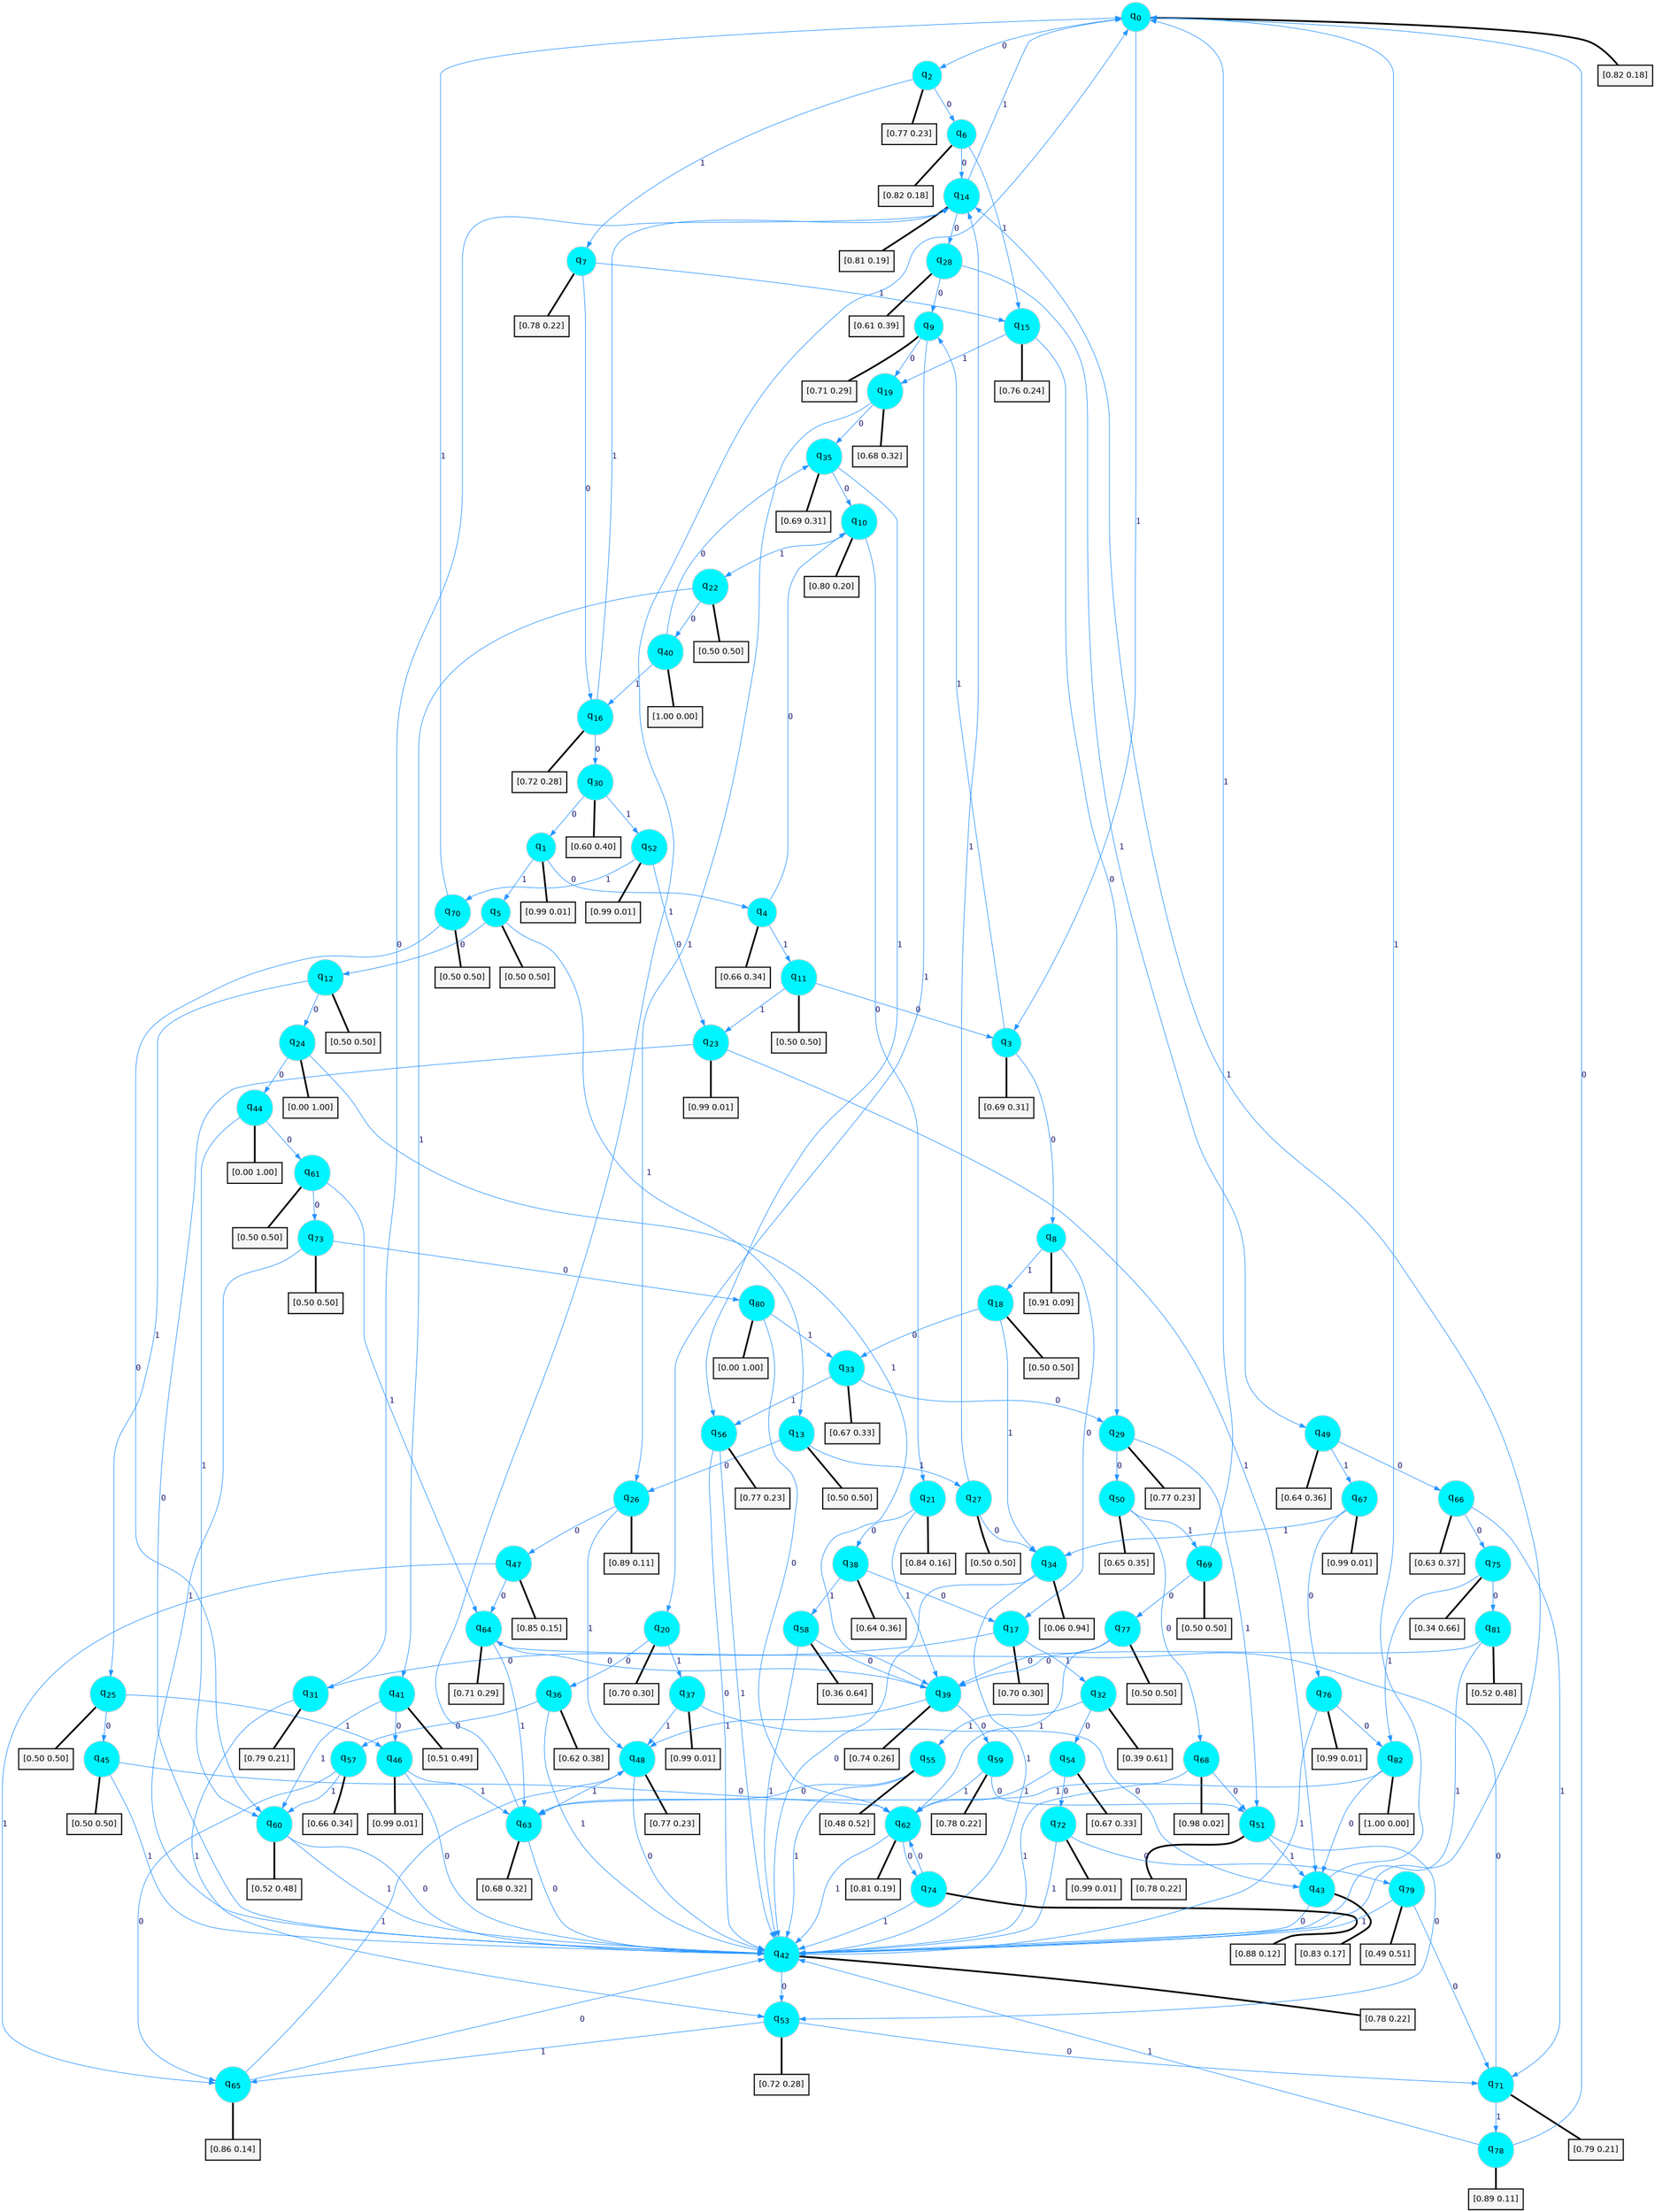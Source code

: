 digraph G {
graph [
bgcolor=transparent, dpi=300, rankdir=TD, size="40,25"];
node [
color=gray, fillcolor=turquoise1, fontcolor=black, fontname=Helvetica, fontsize=16, fontweight=bold, shape=circle, style=filled];
edge [
arrowsize=1, color=dodgerblue1, fontcolor=midnightblue, fontname=courier, fontweight=bold, penwidth=1, style=solid, weight=20];
0[label=<q<SUB>0</SUB>>];
1[label=<q<SUB>1</SUB>>];
2[label=<q<SUB>2</SUB>>];
3[label=<q<SUB>3</SUB>>];
4[label=<q<SUB>4</SUB>>];
5[label=<q<SUB>5</SUB>>];
6[label=<q<SUB>6</SUB>>];
7[label=<q<SUB>7</SUB>>];
8[label=<q<SUB>8</SUB>>];
9[label=<q<SUB>9</SUB>>];
10[label=<q<SUB>10</SUB>>];
11[label=<q<SUB>11</SUB>>];
12[label=<q<SUB>12</SUB>>];
13[label=<q<SUB>13</SUB>>];
14[label=<q<SUB>14</SUB>>];
15[label=<q<SUB>15</SUB>>];
16[label=<q<SUB>16</SUB>>];
17[label=<q<SUB>17</SUB>>];
18[label=<q<SUB>18</SUB>>];
19[label=<q<SUB>19</SUB>>];
20[label=<q<SUB>20</SUB>>];
21[label=<q<SUB>21</SUB>>];
22[label=<q<SUB>22</SUB>>];
23[label=<q<SUB>23</SUB>>];
24[label=<q<SUB>24</SUB>>];
25[label=<q<SUB>25</SUB>>];
26[label=<q<SUB>26</SUB>>];
27[label=<q<SUB>27</SUB>>];
28[label=<q<SUB>28</SUB>>];
29[label=<q<SUB>29</SUB>>];
30[label=<q<SUB>30</SUB>>];
31[label=<q<SUB>31</SUB>>];
32[label=<q<SUB>32</SUB>>];
33[label=<q<SUB>33</SUB>>];
34[label=<q<SUB>34</SUB>>];
35[label=<q<SUB>35</SUB>>];
36[label=<q<SUB>36</SUB>>];
37[label=<q<SUB>37</SUB>>];
38[label=<q<SUB>38</SUB>>];
39[label=<q<SUB>39</SUB>>];
40[label=<q<SUB>40</SUB>>];
41[label=<q<SUB>41</SUB>>];
42[label=<q<SUB>42</SUB>>];
43[label=<q<SUB>43</SUB>>];
44[label=<q<SUB>44</SUB>>];
45[label=<q<SUB>45</SUB>>];
46[label=<q<SUB>46</SUB>>];
47[label=<q<SUB>47</SUB>>];
48[label=<q<SUB>48</SUB>>];
49[label=<q<SUB>49</SUB>>];
50[label=<q<SUB>50</SUB>>];
51[label=<q<SUB>51</SUB>>];
52[label=<q<SUB>52</SUB>>];
53[label=<q<SUB>53</SUB>>];
54[label=<q<SUB>54</SUB>>];
55[label=<q<SUB>55</SUB>>];
56[label=<q<SUB>56</SUB>>];
57[label=<q<SUB>57</SUB>>];
58[label=<q<SUB>58</SUB>>];
59[label=<q<SUB>59</SUB>>];
60[label=<q<SUB>60</SUB>>];
61[label=<q<SUB>61</SUB>>];
62[label=<q<SUB>62</SUB>>];
63[label=<q<SUB>63</SUB>>];
64[label=<q<SUB>64</SUB>>];
65[label=<q<SUB>65</SUB>>];
66[label=<q<SUB>66</SUB>>];
67[label=<q<SUB>67</SUB>>];
68[label=<q<SUB>68</SUB>>];
69[label=<q<SUB>69</SUB>>];
70[label=<q<SUB>70</SUB>>];
71[label=<q<SUB>71</SUB>>];
72[label=<q<SUB>72</SUB>>];
73[label=<q<SUB>73</SUB>>];
74[label=<q<SUB>74</SUB>>];
75[label=<q<SUB>75</SUB>>];
76[label=<q<SUB>76</SUB>>];
77[label=<q<SUB>77</SUB>>];
78[label=<q<SUB>78</SUB>>];
79[label=<q<SUB>79</SUB>>];
80[label=<q<SUB>80</SUB>>];
81[label=<q<SUB>81</SUB>>];
82[label=<q<SUB>82</SUB>>];
83[label="[0.82 0.18]", shape=box,fontcolor=black, fontname=Helvetica, fontsize=14, penwidth=2, fillcolor=whitesmoke,color=black];
84[label="[0.99 0.01]", shape=box,fontcolor=black, fontname=Helvetica, fontsize=14, penwidth=2, fillcolor=whitesmoke,color=black];
85[label="[0.77 0.23]", shape=box,fontcolor=black, fontname=Helvetica, fontsize=14, penwidth=2, fillcolor=whitesmoke,color=black];
86[label="[0.69 0.31]", shape=box,fontcolor=black, fontname=Helvetica, fontsize=14, penwidth=2, fillcolor=whitesmoke,color=black];
87[label="[0.66 0.34]", shape=box,fontcolor=black, fontname=Helvetica, fontsize=14, penwidth=2, fillcolor=whitesmoke,color=black];
88[label="[0.50 0.50]", shape=box,fontcolor=black, fontname=Helvetica, fontsize=14, penwidth=2, fillcolor=whitesmoke,color=black];
89[label="[0.82 0.18]", shape=box,fontcolor=black, fontname=Helvetica, fontsize=14, penwidth=2, fillcolor=whitesmoke,color=black];
90[label="[0.78 0.22]", shape=box,fontcolor=black, fontname=Helvetica, fontsize=14, penwidth=2, fillcolor=whitesmoke,color=black];
91[label="[0.91 0.09]", shape=box,fontcolor=black, fontname=Helvetica, fontsize=14, penwidth=2, fillcolor=whitesmoke,color=black];
92[label="[0.71 0.29]", shape=box,fontcolor=black, fontname=Helvetica, fontsize=14, penwidth=2, fillcolor=whitesmoke,color=black];
93[label="[0.80 0.20]", shape=box,fontcolor=black, fontname=Helvetica, fontsize=14, penwidth=2, fillcolor=whitesmoke,color=black];
94[label="[0.50 0.50]", shape=box,fontcolor=black, fontname=Helvetica, fontsize=14, penwidth=2, fillcolor=whitesmoke,color=black];
95[label="[0.50 0.50]", shape=box,fontcolor=black, fontname=Helvetica, fontsize=14, penwidth=2, fillcolor=whitesmoke,color=black];
96[label="[0.50 0.50]", shape=box,fontcolor=black, fontname=Helvetica, fontsize=14, penwidth=2, fillcolor=whitesmoke,color=black];
97[label="[0.81 0.19]", shape=box,fontcolor=black, fontname=Helvetica, fontsize=14, penwidth=2, fillcolor=whitesmoke,color=black];
98[label="[0.76 0.24]", shape=box,fontcolor=black, fontname=Helvetica, fontsize=14, penwidth=2, fillcolor=whitesmoke,color=black];
99[label="[0.72 0.28]", shape=box,fontcolor=black, fontname=Helvetica, fontsize=14, penwidth=2, fillcolor=whitesmoke,color=black];
100[label="[0.70 0.30]", shape=box,fontcolor=black, fontname=Helvetica, fontsize=14, penwidth=2, fillcolor=whitesmoke,color=black];
101[label="[0.50 0.50]", shape=box,fontcolor=black, fontname=Helvetica, fontsize=14, penwidth=2, fillcolor=whitesmoke,color=black];
102[label="[0.68 0.32]", shape=box,fontcolor=black, fontname=Helvetica, fontsize=14, penwidth=2, fillcolor=whitesmoke,color=black];
103[label="[0.70 0.30]", shape=box,fontcolor=black, fontname=Helvetica, fontsize=14, penwidth=2, fillcolor=whitesmoke,color=black];
104[label="[0.84 0.16]", shape=box,fontcolor=black, fontname=Helvetica, fontsize=14, penwidth=2, fillcolor=whitesmoke,color=black];
105[label="[0.50 0.50]", shape=box,fontcolor=black, fontname=Helvetica, fontsize=14, penwidth=2, fillcolor=whitesmoke,color=black];
106[label="[0.99 0.01]", shape=box,fontcolor=black, fontname=Helvetica, fontsize=14, penwidth=2, fillcolor=whitesmoke,color=black];
107[label="[0.00 1.00]", shape=box,fontcolor=black, fontname=Helvetica, fontsize=14, penwidth=2, fillcolor=whitesmoke,color=black];
108[label="[0.50 0.50]", shape=box,fontcolor=black, fontname=Helvetica, fontsize=14, penwidth=2, fillcolor=whitesmoke,color=black];
109[label="[0.89 0.11]", shape=box,fontcolor=black, fontname=Helvetica, fontsize=14, penwidth=2, fillcolor=whitesmoke,color=black];
110[label="[0.50 0.50]", shape=box,fontcolor=black, fontname=Helvetica, fontsize=14, penwidth=2, fillcolor=whitesmoke,color=black];
111[label="[0.61 0.39]", shape=box,fontcolor=black, fontname=Helvetica, fontsize=14, penwidth=2, fillcolor=whitesmoke,color=black];
112[label="[0.77 0.23]", shape=box,fontcolor=black, fontname=Helvetica, fontsize=14, penwidth=2, fillcolor=whitesmoke,color=black];
113[label="[0.60 0.40]", shape=box,fontcolor=black, fontname=Helvetica, fontsize=14, penwidth=2, fillcolor=whitesmoke,color=black];
114[label="[0.79 0.21]", shape=box,fontcolor=black, fontname=Helvetica, fontsize=14, penwidth=2, fillcolor=whitesmoke,color=black];
115[label="[0.39 0.61]", shape=box,fontcolor=black, fontname=Helvetica, fontsize=14, penwidth=2, fillcolor=whitesmoke,color=black];
116[label="[0.67 0.33]", shape=box,fontcolor=black, fontname=Helvetica, fontsize=14, penwidth=2, fillcolor=whitesmoke,color=black];
117[label="[0.06 0.94]", shape=box,fontcolor=black, fontname=Helvetica, fontsize=14, penwidth=2, fillcolor=whitesmoke,color=black];
118[label="[0.69 0.31]", shape=box,fontcolor=black, fontname=Helvetica, fontsize=14, penwidth=2, fillcolor=whitesmoke,color=black];
119[label="[0.62 0.38]", shape=box,fontcolor=black, fontname=Helvetica, fontsize=14, penwidth=2, fillcolor=whitesmoke,color=black];
120[label="[0.99 0.01]", shape=box,fontcolor=black, fontname=Helvetica, fontsize=14, penwidth=2, fillcolor=whitesmoke,color=black];
121[label="[0.64 0.36]", shape=box,fontcolor=black, fontname=Helvetica, fontsize=14, penwidth=2, fillcolor=whitesmoke,color=black];
122[label="[0.74 0.26]", shape=box,fontcolor=black, fontname=Helvetica, fontsize=14, penwidth=2, fillcolor=whitesmoke,color=black];
123[label="[1.00 0.00]", shape=box,fontcolor=black, fontname=Helvetica, fontsize=14, penwidth=2, fillcolor=whitesmoke,color=black];
124[label="[0.51 0.49]", shape=box,fontcolor=black, fontname=Helvetica, fontsize=14, penwidth=2, fillcolor=whitesmoke,color=black];
125[label="[0.78 0.22]", shape=box,fontcolor=black, fontname=Helvetica, fontsize=14, penwidth=2, fillcolor=whitesmoke,color=black];
126[label="[0.83 0.17]", shape=box,fontcolor=black, fontname=Helvetica, fontsize=14, penwidth=2, fillcolor=whitesmoke,color=black];
127[label="[0.00 1.00]", shape=box,fontcolor=black, fontname=Helvetica, fontsize=14, penwidth=2, fillcolor=whitesmoke,color=black];
128[label="[0.50 0.50]", shape=box,fontcolor=black, fontname=Helvetica, fontsize=14, penwidth=2, fillcolor=whitesmoke,color=black];
129[label="[0.99 0.01]", shape=box,fontcolor=black, fontname=Helvetica, fontsize=14, penwidth=2, fillcolor=whitesmoke,color=black];
130[label="[0.85 0.15]", shape=box,fontcolor=black, fontname=Helvetica, fontsize=14, penwidth=2, fillcolor=whitesmoke,color=black];
131[label="[0.77 0.23]", shape=box,fontcolor=black, fontname=Helvetica, fontsize=14, penwidth=2, fillcolor=whitesmoke,color=black];
132[label="[0.64 0.36]", shape=box,fontcolor=black, fontname=Helvetica, fontsize=14, penwidth=2, fillcolor=whitesmoke,color=black];
133[label="[0.65 0.35]", shape=box,fontcolor=black, fontname=Helvetica, fontsize=14, penwidth=2, fillcolor=whitesmoke,color=black];
134[label="[0.78 0.22]", shape=box,fontcolor=black, fontname=Helvetica, fontsize=14, penwidth=2, fillcolor=whitesmoke,color=black];
135[label="[0.99 0.01]", shape=box,fontcolor=black, fontname=Helvetica, fontsize=14, penwidth=2, fillcolor=whitesmoke,color=black];
136[label="[0.72 0.28]", shape=box,fontcolor=black, fontname=Helvetica, fontsize=14, penwidth=2, fillcolor=whitesmoke,color=black];
137[label="[0.67 0.33]", shape=box,fontcolor=black, fontname=Helvetica, fontsize=14, penwidth=2, fillcolor=whitesmoke,color=black];
138[label="[0.48 0.52]", shape=box,fontcolor=black, fontname=Helvetica, fontsize=14, penwidth=2, fillcolor=whitesmoke,color=black];
139[label="[0.77 0.23]", shape=box,fontcolor=black, fontname=Helvetica, fontsize=14, penwidth=2, fillcolor=whitesmoke,color=black];
140[label="[0.66 0.34]", shape=box,fontcolor=black, fontname=Helvetica, fontsize=14, penwidth=2, fillcolor=whitesmoke,color=black];
141[label="[0.36 0.64]", shape=box,fontcolor=black, fontname=Helvetica, fontsize=14, penwidth=2, fillcolor=whitesmoke,color=black];
142[label="[0.78 0.22]", shape=box,fontcolor=black, fontname=Helvetica, fontsize=14, penwidth=2, fillcolor=whitesmoke,color=black];
143[label="[0.52 0.48]", shape=box,fontcolor=black, fontname=Helvetica, fontsize=14, penwidth=2, fillcolor=whitesmoke,color=black];
144[label="[0.50 0.50]", shape=box,fontcolor=black, fontname=Helvetica, fontsize=14, penwidth=2, fillcolor=whitesmoke,color=black];
145[label="[0.81 0.19]", shape=box,fontcolor=black, fontname=Helvetica, fontsize=14, penwidth=2, fillcolor=whitesmoke,color=black];
146[label="[0.68 0.32]", shape=box,fontcolor=black, fontname=Helvetica, fontsize=14, penwidth=2, fillcolor=whitesmoke,color=black];
147[label="[0.71 0.29]", shape=box,fontcolor=black, fontname=Helvetica, fontsize=14, penwidth=2, fillcolor=whitesmoke,color=black];
148[label="[0.86 0.14]", shape=box,fontcolor=black, fontname=Helvetica, fontsize=14, penwidth=2, fillcolor=whitesmoke,color=black];
149[label="[0.63 0.37]", shape=box,fontcolor=black, fontname=Helvetica, fontsize=14, penwidth=2, fillcolor=whitesmoke,color=black];
150[label="[0.99 0.01]", shape=box,fontcolor=black, fontname=Helvetica, fontsize=14, penwidth=2, fillcolor=whitesmoke,color=black];
151[label="[0.98 0.02]", shape=box,fontcolor=black, fontname=Helvetica, fontsize=14, penwidth=2, fillcolor=whitesmoke,color=black];
152[label="[0.50 0.50]", shape=box,fontcolor=black, fontname=Helvetica, fontsize=14, penwidth=2, fillcolor=whitesmoke,color=black];
153[label="[0.50 0.50]", shape=box,fontcolor=black, fontname=Helvetica, fontsize=14, penwidth=2, fillcolor=whitesmoke,color=black];
154[label="[0.79 0.21]", shape=box,fontcolor=black, fontname=Helvetica, fontsize=14, penwidth=2, fillcolor=whitesmoke,color=black];
155[label="[0.99 0.01]", shape=box,fontcolor=black, fontname=Helvetica, fontsize=14, penwidth=2, fillcolor=whitesmoke,color=black];
156[label="[0.50 0.50]", shape=box,fontcolor=black, fontname=Helvetica, fontsize=14, penwidth=2, fillcolor=whitesmoke,color=black];
157[label="[0.88 0.12]", shape=box,fontcolor=black, fontname=Helvetica, fontsize=14, penwidth=2, fillcolor=whitesmoke,color=black];
158[label="[0.34 0.66]", shape=box,fontcolor=black, fontname=Helvetica, fontsize=14, penwidth=2, fillcolor=whitesmoke,color=black];
159[label="[0.99 0.01]", shape=box,fontcolor=black, fontname=Helvetica, fontsize=14, penwidth=2, fillcolor=whitesmoke,color=black];
160[label="[0.50 0.50]", shape=box,fontcolor=black, fontname=Helvetica, fontsize=14, penwidth=2, fillcolor=whitesmoke,color=black];
161[label="[0.89 0.11]", shape=box,fontcolor=black, fontname=Helvetica, fontsize=14, penwidth=2, fillcolor=whitesmoke,color=black];
162[label="[0.49 0.51]", shape=box,fontcolor=black, fontname=Helvetica, fontsize=14, penwidth=2, fillcolor=whitesmoke,color=black];
163[label="[0.00 1.00]", shape=box,fontcolor=black, fontname=Helvetica, fontsize=14, penwidth=2, fillcolor=whitesmoke,color=black];
164[label="[0.52 0.48]", shape=box,fontcolor=black, fontname=Helvetica, fontsize=14, penwidth=2, fillcolor=whitesmoke,color=black];
165[label="[1.00 0.00]", shape=box,fontcolor=black, fontname=Helvetica, fontsize=14, penwidth=2, fillcolor=whitesmoke,color=black];
0->2 [label=0];
0->3 [label=1];
0->83 [arrowhead=none, penwidth=3,color=black];
1->4 [label=0];
1->5 [label=1];
1->84 [arrowhead=none, penwidth=3,color=black];
2->6 [label=0];
2->7 [label=1];
2->85 [arrowhead=none, penwidth=3,color=black];
3->8 [label=0];
3->9 [label=1];
3->86 [arrowhead=none, penwidth=3,color=black];
4->10 [label=0];
4->11 [label=1];
4->87 [arrowhead=none, penwidth=3,color=black];
5->12 [label=0];
5->13 [label=1];
5->88 [arrowhead=none, penwidth=3,color=black];
6->14 [label=0];
6->15 [label=1];
6->89 [arrowhead=none, penwidth=3,color=black];
7->16 [label=0];
7->15 [label=1];
7->90 [arrowhead=none, penwidth=3,color=black];
8->17 [label=0];
8->18 [label=1];
8->91 [arrowhead=none, penwidth=3,color=black];
9->19 [label=0];
9->20 [label=1];
9->92 [arrowhead=none, penwidth=3,color=black];
10->21 [label=0];
10->22 [label=1];
10->93 [arrowhead=none, penwidth=3,color=black];
11->3 [label=0];
11->23 [label=1];
11->94 [arrowhead=none, penwidth=3,color=black];
12->24 [label=0];
12->25 [label=1];
12->95 [arrowhead=none, penwidth=3,color=black];
13->26 [label=0];
13->27 [label=1];
13->96 [arrowhead=none, penwidth=3,color=black];
14->28 [label=0];
14->0 [label=1];
14->97 [arrowhead=none, penwidth=3,color=black];
15->29 [label=0];
15->19 [label=1];
15->98 [arrowhead=none, penwidth=3,color=black];
16->30 [label=0];
16->14 [label=1];
16->99 [arrowhead=none, penwidth=3,color=black];
17->31 [label=0];
17->32 [label=1];
17->100 [arrowhead=none, penwidth=3,color=black];
18->33 [label=0];
18->34 [label=1];
18->101 [arrowhead=none, penwidth=3,color=black];
19->35 [label=0];
19->26 [label=1];
19->102 [arrowhead=none, penwidth=3,color=black];
20->36 [label=0];
20->37 [label=1];
20->103 [arrowhead=none, penwidth=3,color=black];
21->38 [label=0];
21->39 [label=1];
21->104 [arrowhead=none, penwidth=3,color=black];
22->40 [label=0];
22->41 [label=1];
22->105 [arrowhead=none, penwidth=3,color=black];
23->42 [label=0];
23->43 [label=1];
23->106 [arrowhead=none, penwidth=3,color=black];
24->44 [label=0];
24->39 [label=1];
24->107 [arrowhead=none, penwidth=3,color=black];
25->45 [label=0];
25->46 [label=1];
25->108 [arrowhead=none, penwidth=3,color=black];
26->47 [label=0];
26->48 [label=1];
26->109 [arrowhead=none, penwidth=3,color=black];
27->34 [label=0];
27->14 [label=1];
27->110 [arrowhead=none, penwidth=3,color=black];
28->9 [label=0];
28->49 [label=1];
28->111 [arrowhead=none, penwidth=3,color=black];
29->50 [label=0];
29->51 [label=1];
29->112 [arrowhead=none, penwidth=3,color=black];
30->1 [label=0];
30->52 [label=1];
30->113 [arrowhead=none, penwidth=3,color=black];
31->14 [label=0];
31->53 [label=1];
31->114 [arrowhead=none, penwidth=3,color=black];
32->54 [label=0];
32->55 [label=1];
32->115 [arrowhead=none, penwidth=3,color=black];
33->29 [label=0];
33->56 [label=1];
33->116 [arrowhead=none, penwidth=3,color=black];
34->42 [label=0];
34->42 [label=1];
34->117 [arrowhead=none, penwidth=3,color=black];
35->10 [label=0];
35->56 [label=1];
35->118 [arrowhead=none, penwidth=3,color=black];
36->57 [label=0];
36->42 [label=1];
36->119 [arrowhead=none, penwidth=3,color=black];
37->43 [label=0];
37->48 [label=1];
37->120 [arrowhead=none, penwidth=3,color=black];
38->17 [label=0];
38->58 [label=1];
38->121 [arrowhead=none, penwidth=3,color=black];
39->59 [label=0];
39->48 [label=1];
39->122 [arrowhead=none, penwidth=3,color=black];
40->35 [label=0];
40->16 [label=1];
40->123 [arrowhead=none, penwidth=3,color=black];
41->46 [label=0];
41->60 [label=1];
41->124 [arrowhead=none, penwidth=3,color=black];
42->53 [label=0];
42->14 [label=1];
42->125 [arrowhead=none, penwidth=3,color=black];
43->42 [label=0];
43->0 [label=1];
43->126 [arrowhead=none, penwidth=3,color=black];
44->61 [label=0];
44->60 [label=1];
44->127 [arrowhead=none, penwidth=3,color=black];
45->62 [label=0];
45->42 [label=1];
45->128 [arrowhead=none, penwidth=3,color=black];
46->42 [label=0];
46->63 [label=1];
46->129 [arrowhead=none, penwidth=3,color=black];
47->64 [label=0];
47->65 [label=1];
47->130 [arrowhead=none, penwidth=3,color=black];
48->42 [label=0];
48->63 [label=1];
48->131 [arrowhead=none, penwidth=3,color=black];
49->66 [label=0];
49->67 [label=1];
49->132 [arrowhead=none, penwidth=3,color=black];
50->68 [label=0];
50->69 [label=1];
50->133 [arrowhead=none, penwidth=3,color=black];
51->53 [label=0];
51->43 [label=1];
51->134 [arrowhead=none, penwidth=3,color=black];
52->23 [label=0];
52->70 [label=1];
52->135 [arrowhead=none, penwidth=3,color=black];
53->71 [label=0];
53->65 [label=1];
53->136 [arrowhead=none, penwidth=3,color=black];
54->72 [label=0];
54->62 [label=1];
54->137 [arrowhead=none, penwidth=3,color=black];
55->63 [label=0];
55->42 [label=1];
55->138 [arrowhead=none, penwidth=3,color=black];
56->42 [label=0];
56->42 [label=1];
56->139 [arrowhead=none, penwidth=3,color=black];
57->65 [label=0];
57->60 [label=1];
57->140 [arrowhead=none, penwidth=3,color=black];
58->39 [label=0];
58->42 [label=1];
58->141 [arrowhead=none, penwidth=3,color=black];
59->51 [label=0];
59->62 [label=1];
59->142 [arrowhead=none, penwidth=3,color=black];
60->42 [label=0];
60->42 [label=1];
60->143 [arrowhead=none, penwidth=3,color=black];
61->73 [label=0];
61->64 [label=1];
61->144 [arrowhead=none, penwidth=3,color=black];
62->74 [label=0];
62->42 [label=1];
62->145 [arrowhead=none, penwidth=3,color=black];
63->42 [label=0];
63->0 [label=1];
63->146 [arrowhead=none, penwidth=3,color=black];
64->39 [label=0];
64->63 [label=1];
64->147 [arrowhead=none, penwidth=3,color=black];
65->42 [label=0];
65->48 [label=1];
65->148 [arrowhead=none, penwidth=3,color=black];
66->75 [label=0];
66->71 [label=1];
66->149 [arrowhead=none, penwidth=3,color=black];
67->76 [label=0];
67->34 [label=1];
67->150 [arrowhead=none, penwidth=3,color=black];
68->51 [label=0];
68->42 [label=1];
68->151 [arrowhead=none, penwidth=3,color=black];
69->77 [label=0];
69->0 [label=1];
69->152 [arrowhead=none, penwidth=3,color=black];
70->60 [label=0];
70->0 [label=1];
70->153 [arrowhead=none, penwidth=3,color=black];
71->64 [label=0];
71->78 [label=1];
71->154 [arrowhead=none, penwidth=3,color=black];
72->79 [label=0];
72->42 [label=1];
72->155 [arrowhead=none, penwidth=3,color=black];
73->80 [label=0];
73->42 [label=1];
73->156 [arrowhead=none, penwidth=3,color=black];
74->62 [label=0];
74->42 [label=1];
74->157 [arrowhead=none, penwidth=3,color=black];
75->81 [label=0];
75->82 [label=1];
75->158 [arrowhead=none, penwidth=3,color=black];
76->82 [label=0];
76->42 [label=1];
76->159 [arrowhead=none, penwidth=3,color=black];
77->39 [label=0];
77->62 [label=1];
77->160 [arrowhead=none, penwidth=3,color=black];
78->0 [label=0];
78->42 [label=1];
78->161 [arrowhead=none, penwidth=3,color=black];
79->71 [label=0];
79->42 [label=1];
79->162 [arrowhead=none, penwidth=3,color=black];
80->62 [label=0];
80->33 [label=1];
80->163 [arrowhead=none, penwidth=3,color=black];
81->39 [label=0];
81->42 [label=1];
81->164 [arrowhead=none, penwidth=3,color=black];
82->43 [label=0];
82->63 [label=1];
82->165 [arrowhead=none, penwidth=3,color=black];
}
